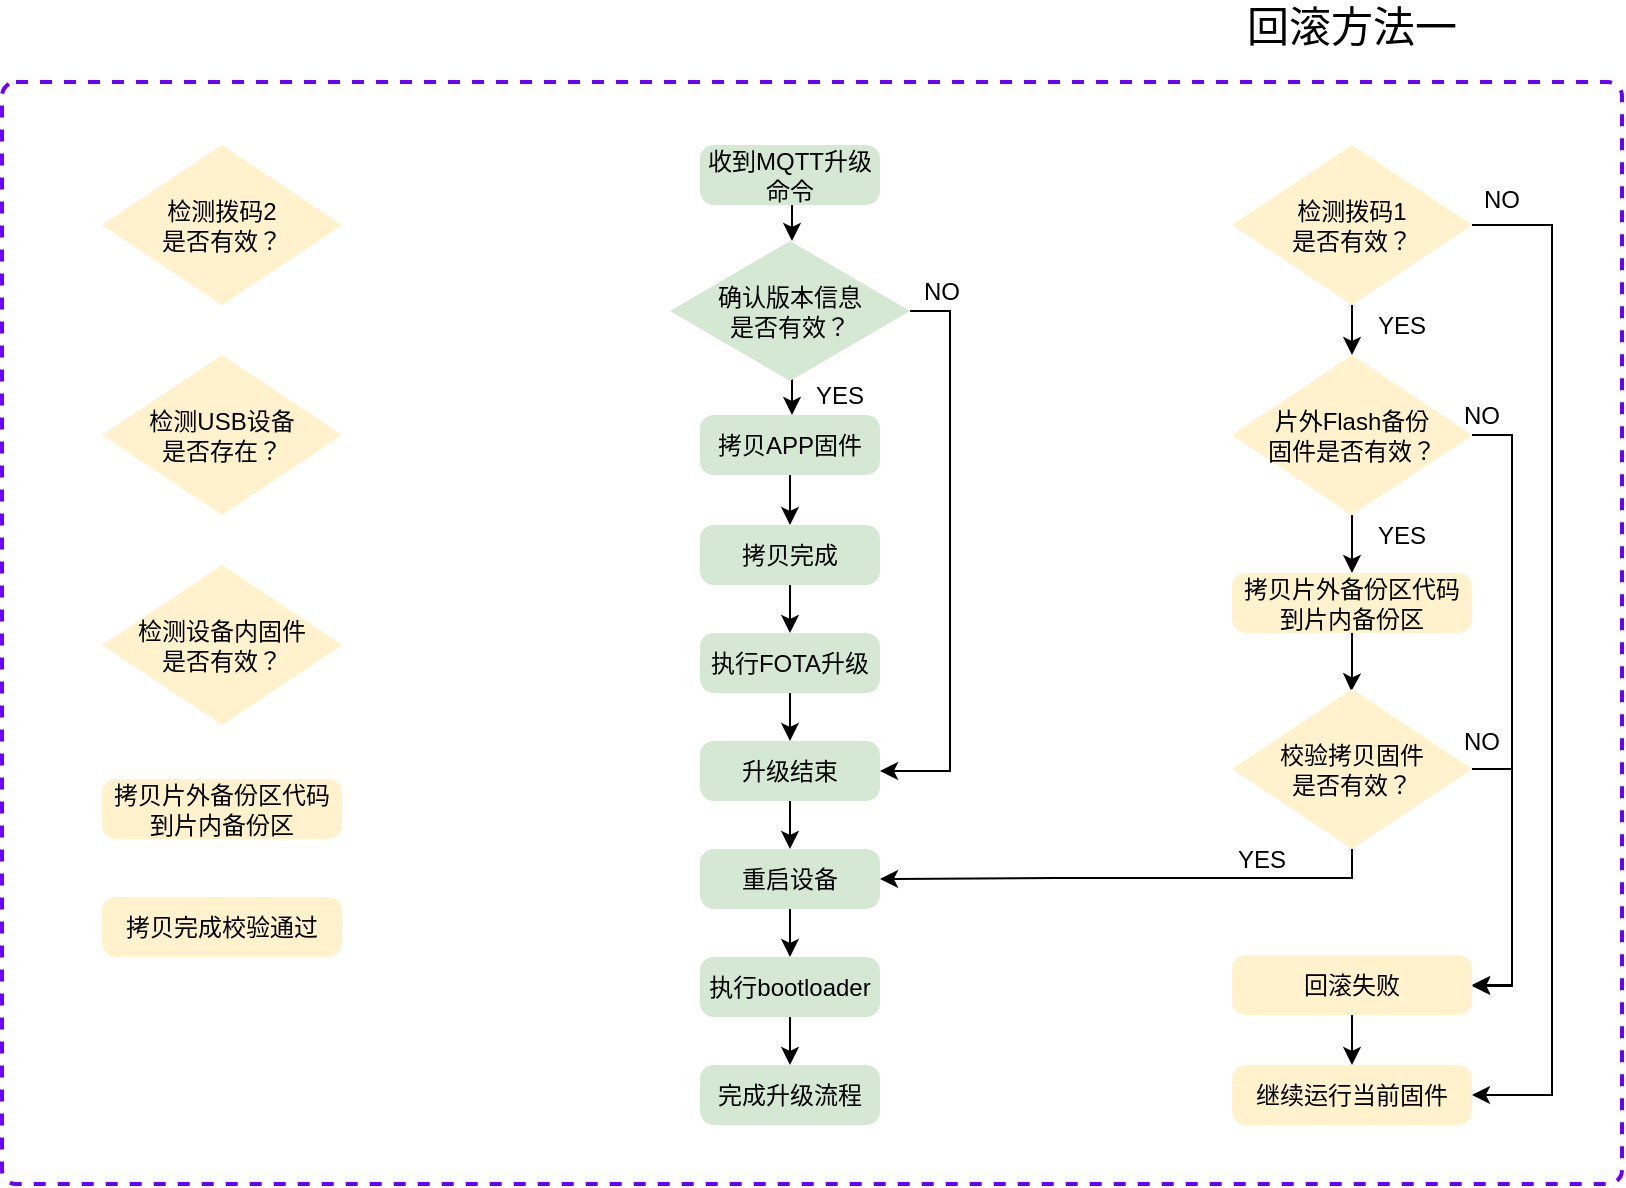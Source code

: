 <mxfile version="11.3.1" type="github" pages="1"><diagram id="hoP0Y5qrXKGFanmfK_o8" name="第 1 页"><mxGraphModel dx="2583" dy="1458" grid="1" gridSize="10" guides="1" tooltips="1" connect="1" arrows="1" fold="1" page="1" pageScale="1" pageWidth="1169" pageHeight="827" math="0" shadow="0"><root><mxCell id="0"/><mxCell id="1" parent="0"/><mxCell id="7FgaX-dax7C4xOpktvwq-28" value="" style="edgeStyle=orthogonalEdgeStyle;rounded=0;orthogonalLoop=1;jettySize=auto;html=1;entryX=0.5;entryY=0;entryDx=0;entryDy=0;" edge="1" parent="1"><mxGeometry relative="1" as="geometry"><mxPoint x="585" y="259.5" as="sourcePoint"/><mxPoint x="585" y="284.5" as="targetPoint"/></mxGeometry></mxCell><mxCell id="7FgaX-dax7C4xOpktvwq-29" value="" style="edgeStyle=orthogonalEdgeStyle;rounded=0;orthogonalLoop=1;jettySize=auto;html=1;entryX=0.5;entryY=0;entryDx=0;entryDy=0;" edge="1" parent="1"><mxGeometry relative="1" as="geometry"><mxPoint x="585" y="172.5" as="sourcePoint"/><mxPoint x="585" y="197.5" as="targetPoint"/></mxGeometry></mxCell><mxCell id="7FgaX-dax7C4xOpktvwq-64" style="edgeStyle=orthogonalEdgeStyle;rounded=0;orthogonalLoop=1;jettySize=auto;html=1;entryX=1;entryY=0.5;entryDx=0;entryDy=0;exitX=1;exitY=0.5;exitDx=0;exitDy=0;" edge="1" parent="1" source="7FgaX-dax7C4xOpktvwq-33" target="7FgaX-dax7C4xOpktvwq-61"><mxGeometry relative="1" as="geometry"><Array as="points"><mxPoint x="965" y="189.5"/><mxPoint x="965" y="624.5"/></Array></mxGeometry></mxCell><mxCell id="7FgaX-dax7C4xOpktvwq-13" value="" style="rounded=1;whiteSpace=wrap;html=1;absoluteArcSize=1;arcSize=14;strokeWidth=2;fontSize=9;dashed=1;fillColor=none;strokeColor=#6a00ff;fontColor=#ffffff;" vertex="1" parent="1"><mxGeometry x="190" y="118" width="810" height="551" as="geometry"/></mxCell><mxCell id="7FgaX-dax7C4xOpktvwq-14" value="&lt;font style=&quot;font-size: 21px&quot;&gt;回滚方法一&lt;/font&gt;" style="text;html=1;strokeColor=none;fillColor=none;align=center;verticalAlign=middle;whiteSpace=wrap;rounded=0;dashed=1;fontSize=9;" vertex="1" parent="1"><mxGeometry x="785" y="79.5" width="160" height="20" as="geometry"/></mxCell><mxCell id="7FgaX-dax7C4xOpktvwq-18" value="收到MQTT升级命令" style="rounded=1;whiteSpace=wrap;html=1;absoluteArcSize=1;arcSize=14;strokeWidth=2;fillColor=#d5e8d4;strokeColor=none;" vertex="1" parent="1"><mxGeometry x="539" y="149.5" width="90" height="30" as="geometry"/></mxCell><mxCell id="7FgaX-dax7C4xOpktvwq-27" value="" style="edgeStyle=orthogonalEdgeStyle;rounded=0;orthogonalLoop=1;jettySize=auto;html=1;entryX=0.5;entryY=0;entryDx=0;entryDy=0;" edge="1" parent="1" source="7FgaX-dax7C4xOpktvwq-19" target="7FgaX-dax7C4xOpktvwq-22"><mxGeometry relative="1" as="geometry"/></mxCell><mxCell id="7FgaX-dax7C4xOpktvwq-19" value="拷贝APP固件" style="rounded=1;whiteSpace=wrap;html=1;absoluteArcSize=1;arcSize=14;strokeWidth=2;fillColor=#d5e8d4;strokeColor=none;" vertex="1" parent="1"><mxGeometry x="539" y="284.5" width="90" height="30" as="geometry"/></mxCell><mxCell id="7FgaX-dax7C4xOpktvwq-39" style="edgeStyle=orthogonalEdgeStyle;rounded=0;orthogonalLoop=1;jettySize=auto;html=1;exitX=1;exitY=0.5;exitDx=0;exitDy=0;entryX=1;entryY=0.5;entryDx=0;entryDy=0;" edge="1" parent="1" source="7FgaX-dax7C4xOpktvwq-20" target="7FgaX-dax7C4xOpktvwq-24"><mxGeometry relative="1" as="geometry"/></mxCell><mxCell id="7FgaX-dax7C4xOpktvwq-20" value="确认版本信息&lt;br&gt;是否有效？" style="rhombus;whiteSpace=wrap;html=1;fillColor=#d5e8d4;strokeColor=none;" vertex="1" parent="1"><mxGeometry x="524" y="197.5" width="120" height="70" as="geometry"/></mxCell><mxCell id="7FgaX-dax7C4xOpktvwq-30" value="" style="edgeStyle=orthogonalEdgeStyle;rounded=0;orthogonalLoop=1;jettySize=auto;html=1;" edge="1" parent="1" source="7FgaX-dax7C4xOpktvwq-22" target="7FgaX-dax7C4xOpktvwq-23"><mxGeometry relative="1" as="geometry"/></mxCell><mxCell id="7FgaX-dax7C4xOpktvwq-22" value="拷贝完成" style="rounded=1;whiteSpace=wrap;html=1;absoluteArcSize=1;arcSize=14;strokeWidth=2;fillColor=#d5e8d4;strokeColor=none;" vertex="1" parent="1"><mxGeometry x="539" y="339.5" width="90" height="30" as="geometry"/></mxCell><mxCell id="7FgaX-dax7C4xOpktvwq-35" value="" style="edgeStyle=orthogonalEdgeStyle;rounded=0;orthogonalLoop=1;jettySize=auto;html=1;entryX=0.5;entryY=0;entryDx=0;entryDy=0;" edge="1" parent="1" source="7FgaX-dax7C4xOpktvwq-23" target="7FgaX-dax7C4xOpktvwq-24"><mxGeometry relative="1" as="geometry"><mxPoint x="584" y="503.5" as="targetPoint"/></mxGeometry></mxCell><mxCell id="7FgaX-dax7C4xOpktvwq-23" value="执行FOTA升级" style="rounded=1;whiteSpace=wrap;html=1;absoluteArcSize=1;arcSize=14;strokeWidth=2;fillColor=#d5e8d4;strokeColor=none;" vertex="1" parent="1"><mxGeometry x="539" y="393.5" width="90" height="30" as="geometry"/></mxCell><mxCell id="7FgaX-dax7C4xOpktvwq-49" value="" style="edgeStyle=orthogonalEdgeStyle;rounded=0;orthogonalLoop=1;jettySize=auto;html=1;entryX=0.5;entryY=0;entryDx=0;entryDy=0;" edge="1" parent="1" source="7FgaX-dax7C4xOpktvwq-24" target="7FgaX-dax7C4xOpktvwq-46"><mxGeometry relative="1" as="geometry"/></mxCell><mxCell id="7FgaX-dax7C4xOpktvwq-24" value="升级结束" style="rounded=1;whiteSpace=wrap;html=1;absoluteArcSize=1;arcSize=14;strokeWidth=2;fillColor=#d5e8d4;strokeColor=none;" vertex="1" parent="1"><mxGeometry x="539" y="447.5" width="90" height="30" as="geometry"/></mxCell><mxCell id="7FgaX-dax7C4xOpktvwq-43" value="" style="edgeStyle=orthogonalEdgeStyle;rounded=0;orthogonalLoop=1;jettySize=auto;html=1;" edge="1" parent="1" source="7FgaX-dax7C4xOpktvwq-33" target="7FgaX-dax7C4xOpktvwq-41"><mxGeometry relative="1" as="geometry"/></mxCell><mxCell id="7FgaX-dax7C4xOpktvwq-33" value="检测拨码1&lt;br&gt;是否有效？" style="rhombus;whiteSpace=wrap;html=1;fillColor=#fff2cc;strokeColor=none;" vertex="1" parent="1"><mxGeometry x="805" y="149.5" width="120" height="80" as="geometry"/></mxCell><object label="" id="7FgaX-dax7C4xOpktvwq-45"><mxCell style="edgeStyle=orthogonalEdgeStyle;rounded=0;orthogonalLoop=1;jettySize=auto;html=1;" edge="1" parent="1" source="7FgaX-dax7C4xOpktvwq-41" target="7FgaX-dax7C4xOpktvwq-42"><mxGeometry relative="1" as="geometry"><mxPoint x="865" y="414.5" as="targetPoint"/></mxGeometry></mxCell></object><mxCell id="7FgaX-dax7C4xOpktvwq-62" style="edgeStyle=orthogonalEdgeStyle;rounded=0;orthogonalLoop=1;jettySize=auto;html=1;entryX=1;entryY=0.5;entryDx=0;entryDy=0;exitX=1;exitY=0.5;exitDx=0;exitDy=0;" edge="1" parent="1" source="7FgaX-dax7C4xOpktvwq-41" target="7FgaX-dax7C4xOpktvwq-60"><mxGeometry relative="1" as="geometry"/></mxCell><mxCell id="7FgaX-dax7C4xOpktvwq-41" value="片外Flash备份&lt;br&gt;固件是否有效？" style="rhombus;whiteSpace=wrap;html=1;fillColor=#fff2cc;strokeColor=none;" vertex="1" parent="1"><mxGeometry x="805" y="254.5" width="120" height="80" as="geometry"/></mxCell><mxCell id="7FgaX-dax7C4xOpktvwq-56" value="" style="edgeStyle=orthogonalEdgeStyle;rounded=0;orthogonalLoop=1;jettySize=auto;html=1;entryX=0.5;entryY=0;entryDx=0;entryDy=0;" edge="1" parent="1" source="7FgaX-dax7C4xOpktvwq-42"><mxGeometry relative="1" as="geometry"><mxPoint x="864.667" y="422.667" as="targetPoint"/></mxGeometry></mxCell><mxCell id="7FgaX-dax7C4xOpktvwq-42" value="拷贝片外备份区代码到片内备份区" style="rounded=1;whiteSpace=wrap;html=1;absoluteArcSize=1;arcSize=14;strokeWidth=2;fillColor=#fff2cc;strokeColor=none;" vertex="1" parent="1"><mxGeometry x="805.0" y="363.5" width="120" height="30" as="geometry"/></mxCell><mxCell id="7FgaX-dax7C4xOpktvwq-50" value="" style="edgeStyle=orthogonalEdgeStyle;rounded=0;orthogonalLoop=1;jettySize=auto;html=1;entryX=0.5;entryY=0;entryDx=0;entryDy=0;" edge="1" parent="1" source="7FgaX-dax7C4xOpktvwq-46" target="7FgaX-dax7C4xOpktvwq-47"><mxGeometry relative="1" as="geometry"/></mxCell><mxCell id="7FgaX-dax7C4xOpktvwq-46" value="重启设备" style="rounded=1;whiteSpace=wrap;html=1;absoluteArcSize=1;arcSize=14;strokeWidth=2;fillColor=#d5e8d4;strokeColor=none;" vertex="1" parent="1"><mxGeometry x="539" y="501.5" width="90" height="30" as="geometry"/></mxCell><mxCell id="7FgaX-dax7C4xOpktvwq-53" value="" style="edgeStyle=orthogonalEdgeStyle;rounded=0;orthogonalLoop=1;jettySize=auto;html=1;entryX=0.5;entryY=0;entryDx=0;entryDy=0;" edge="1" parent="1" source="7FgaX-dax7C4xOpktvwq-47" target="7FgaX-dax7C4xOpktvwq-48"><mxGeometry relative="1" as="geometry"><mxPoint x="584" y="665.5" as="targetPoint"/></mxGeometry></mxCell><mxCell id="7FgaX-dax7C4xOpktvwq-47" value="执行bootloader" style="rounded=1;whiteSpace=wrap;html=1;absoluteArcSize=1;arcSize=14;strokeWidth=2;fillColor=#d5e8d4;strokeColor=none;" vertex="1" parent="1"><mxGeometry x="539" y="555.5" width="90" height="30" as="geometry"/></mxCell><mxCell id="7FgaX-dax7C4xOpktvwq-48" value="完成升级流程" style="rounded=1;whiteSpace=wrap;html=1;absoluteArcSize=1;arcSize=14;strokeWidth=2;fillColor=#d5e8d4;strokeColor=none;" vertex="1" parent="1"><mxGeometry x="539" y="609.5" width="90" height="30" as="geometry"/></mxCell><mxCell id="7FgaX-dax7C4xOpktvwq-57" style="edgeStyle=orthogonalEdgeStyle;rounded=0;orthogonalLoop=1;jettySize=auto;html=1;exitX=0.5;exitY=1;exitDx=0;exitDy=0;entryX=1;entryY=0.5;entryDx=0;entryDy=0;" edge="1" parent="1" source="7FgaX-dax7C4xOpktvwq-78" target="7FgaX-dax7C4xOpktvwq-46"><mxGeometry relative="1" as="geometry"><Array as="points"><mxPoint x="865" y="516"/><mxPoint x="717" y="516"/></Array></mxGeometry></mxCell><mxCell id="7FgaX-dax7C4xOpktvwq-66" value="" style="edgeStyle=orthogonalEdgeStyle;rounded=0;orthogonalLoop=1;jettySize=auto;html=1;entryX=0.5;entryY=0;entryDx=0;entryDy=0;" edge="1" parent="1" source="7FgaX-dax7C4xOpktvwq-60" target="7FgaX-dax7C4xOpktvwq-61"><mxGeometry relative="1" as="geometry"><mxPoint x="865.0" y="664.5" as="targetPoint"/></mxGeometry></mxCell><mxCell id="7FgaX-dax7C4xOpktvwq-60" value="回滚失败" style="rounded=1;whiteSpace=wrap;html=1;absoluteArcSize=1;arcSize=14;strokeWidth=2;fillColor=#fff2cc;strokeColor=none;" vertex="1" parent="1"><mxGeometry x="805.0" y="554.5" width="120" height="30" as="geometry"/></mxCell><mxCell id="7FgaX-dax7C4xOpktvwq-61" value="继续运行当前固件" style="rounded=1;whiteSpace=wrap;html=1;absoluteArcSize=1;arcSize=14;strokeWidth=2;fillColor=#fff2cc;strokeColor=none;" vertex="1" parent="1"><mxGeometry x="805.0" y="609.5" width="120" height="30" as="geometry"/></mxCell><mxCell id="7FgaX-dax7C4xOpktvwq-67" value="YES" style="text;html=1;strokeColor=none;fillColor=none;align=center;verticalAlign=middle;whiteSpace=wrap;rounded=0;" vertex="1" parent="1"><mxGeometry x="870" y="334.5" width="40" height="20" as="geometry"/></mxCell><mxCell id="7FgaX-dax7C4xOpktvwq-68" value="YES" style="text;html=1;strokeColor=none;fillColor=none;align=center;verticalAlign=middle;whiteSpace=wrap;rounded=0;" vertex="1" parent="1"><mxGeometry x="870" y="229.5" width="40" height="20" as="geometry"/></mxCell><mxCell id="7FgaX-dax7C4xOpktvwq-69" value="YES" style="text;html=1;strokeColor=none;fillColor=none;align=center;verticalAlign=middle;whiteSpace=wrap;rounded=0;" vertex="1" parent="1"><mxGeometry x="589" y="264.5" width="40" height="20" as="geometry"/></mxCell><mxCell id="7FgaX-dax7C4xOpktvwq-70" value="NO" style="text;html=1;strokeColor=none;fillColor=none;align=center;verticalAlign=middle;whiteSpace=wrap;rounded=0;" vertex="1" parent="1"><mxGeometry x="920" y="167" width="40" height="20" as="geometry"/></mxCell><mxCell id="7FgaX-dax7C4xOpktvwq-71" value="NO" style="text;html=1;strokeColor=none;fillColor=none;align=center;verticalAlign=middle;whiteSpace=wrap;rounded=0;" vertex="1" parent="1"><mxGeometry x="640" y="212.5" width="40" height="20" as="geometry"/></mxCell><mxCell id="7FgaX-dax7C4xOpktvwq-72" value="NO" style="text;html=1;strokeColor=none;fillColor=none;align=center;verticalAlign=middle;whiteSpace=wrap;rounded=0;" vertex="1" parent="1"><mxGeometry x="910" y="274.5" width="40" height="20" as="geometry"/></mxCell><mxCell id="7FgaX-dax7C4xOpktvwq-73" value="检测拨码2&lt;br&gt;是否有效？" style="rhombus;whiteSpace=wrap;html=1;fillColor=#fff2cc;strokeColor=none;" vertex="1" parent="1"><mxGeometry x="240" y="149.5" width="120" height="80" as="geometry"/></mxCell><mxCell id="7FgaX-dax7C4xOpktvwq-74" value="检测USB设备&lt;br&gt;是否存在？" style="rhombus;whiteSpace=wrap;html=1;fillColor=#fff2cc;strokeColor=none;" vertex="1" parent="1"><mxGeometry x="240" y="254.5" width="120" height="80" as="geometry"/></mxCell><mxCell id="7FgaX-dax7C4xOpktvwq-75" value="检测设备内固件&lt;br&gt;是否有效？" style="rhombus;whiteSpace=wrap;html=1;fillColor=#fff2cc;strokeColor=none;" vertex="1" parent="1"><mxGeometry x="240" y="359.5" width="120" height="80" as="geometry"/></mxCell><mxCell id="7FgaX-dax7C4xOpktvwq-76" value="拷贝片外备份区代码到片内备份区" style="rounded=1;whiteSpace=wrap;html=1;absoluteArcSize=1;arcSize=14;strokeWidth=2;fillColor=#fff2cc;strokeColor=none;" vertex="1" parent="1"><mxGeometry x="240.0" y="466.5" width="120" height="30" as="geometry"/></mxCell><mxCell id="7FgaX-dax7C4xOpktvwq-77" value="拷贝完成校验通过" style="rounded=1;whiteSpace=wrap;html=1;absoluteArcSize=1;arcSize=14;strokeWidth=2;fillColor=#fff2cc;strokeColor=none;" vertex="1" parent="1"><mxGeometry x="240.0" y="525.5" width="120" height="30" as="geometry"/></mxCell><mxCell id="7FgaX-dax7C4xOpktvwq-80" style="edgeStyle=orthogonalEdgeStyle;rounded=0;orthogonalLoop=1;jettySize=auto;html=1;exitX=1;exitY=0.5;exitDx=0;exitDy=0;" edge="1" parent="1" source="7FgaX-dax7C4xOpktvwq-78"><mxGeometry relative="1" as="geometry"><mxPoint x="925" y="570" as="targetPoint"/><Array as="points"><mxPoint x="945" y="461"/><mxPoint x="945" y="570"/><mxPoint x="925" y="570"/></Array></mxGeometry></mxCell><mxCell id="7FgaX-dax7C4xOpktvwq-78" value="校验拷贝固件&lt;br&gt;是否有效？" style="rhombus;whiteSpace=wrap;html=1;fillColor=#fff2cc;strokeColor=none;" vertex="1" parent="1"><mxGeometry x="805" y="421.5" width="120" height="80" as="geometry"/></mxCell><mxCell id="7FgaX-dax7C4xOpktvwq-81" value="YES" style="text;html=1;strokeColor=none;fillColor=none;align=center;verticalAlign=middle;whiteSpace=wrap;rounded=0;" vertex="1" parent="1"><mxGeometry x="800" y="496.5" width="40" height="20" as="geometry"/></mxCell><mxCell id="7FgaX-dax7C4xOpktvwq-82" value="NO" style="text;html=1;strokeColor=none;fillColor=none;align=center;verticalAlign=middle;whiteSpace=wrap;rounded=0;" vertex="1" parent="1"><mxGeometry x="910" y="437.5" width="40" height="20" as="geometry"/></mxCell></root></mxGraphModel></diagram></mxfile>